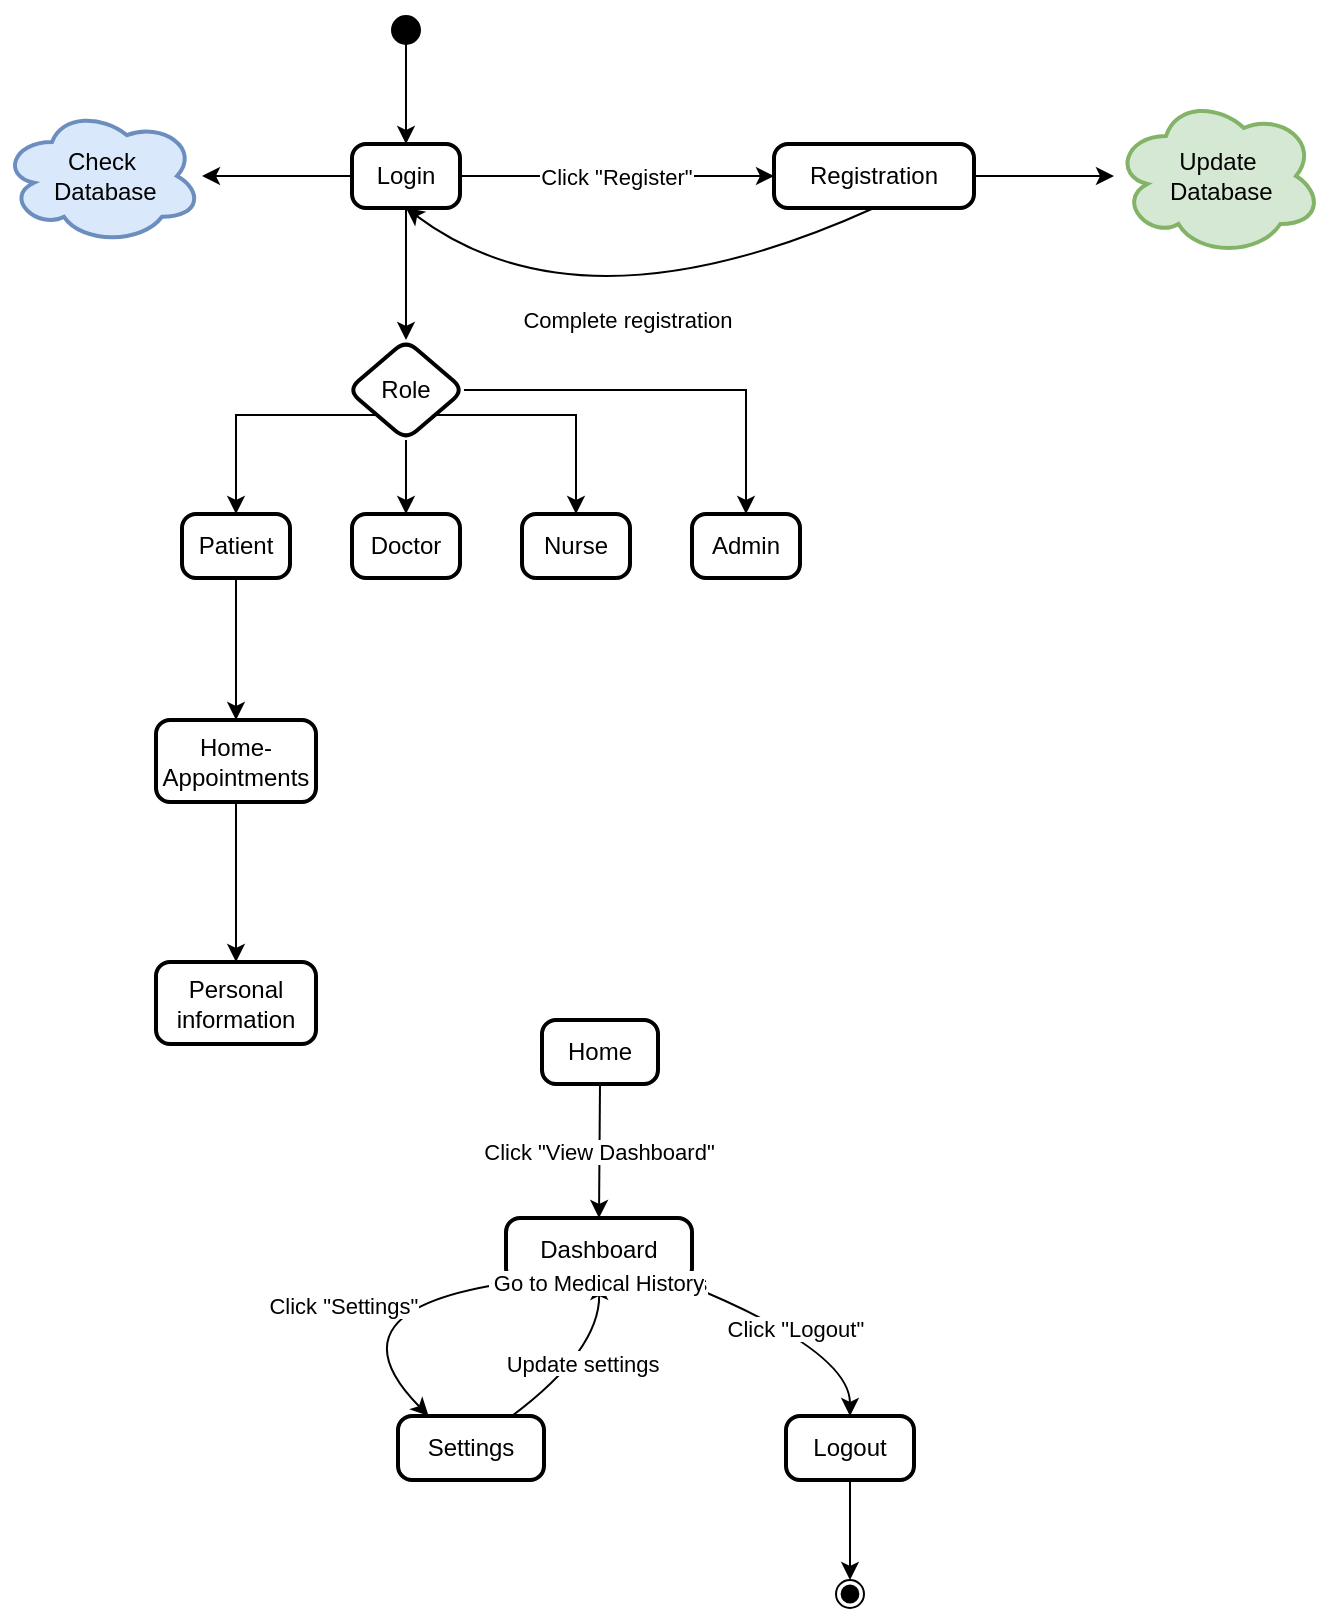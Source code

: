<mxfile version="24.7.8">
  <diagram name="Page-1" id="zRL74zq7FEmETSCUp07v">
    <mxGraphModel dx="1871" dy="579" grid="1" gridSize="10" guides="1" tooltips="1" connect="1" arrows="1" fold="1" page="1" pageScale="1" pageWidth="827" pageHeight="1169" math="0" shadow="0">
      <root>
        <mxCell id="0" />
        <mxCell id="1" parent="0" />
        <mxCell id="2" value="" style="ellipse;fillColor=strokeColor;" parent="1" vertex="1">
          <mxGeometry x="185" y="8" width="14" height="14" as="geometry" />
        </mxCell>
        <mxCell id="_JcfacN-wFYYgdNBl4f9-22" value="" style="edgeStyle=orthogonalEdgeStyle;rounded=0;orthogonalLoop=1;jettySize=auto;html=1;" edge="1" parent="1" source="3" target="_JcfacN-wFYYgdNBl4f9-21">
          <mxGeometry relative="1" as="geometry" />
        </mxCell>
        <mxCell id="_JcfacN-wFYYgdNBl4f9-41" value="" style="edgeStyle=orthogonalEdgeStyle;rounded=0;orthogonalLoop=1;jettySize=auto;html=1;" edge="1" parent="1" source="3" target="_JcfacN-wFYYgdNBl4f9-40">
          <mxGeometry relative="1" as="geometry" />
        </mxCell>
        <mxCell id="3" value="Login" style="rounded=1;absoluteArcSize=1;arcSize=14;whiteSpace=wrap;strokeWidth=2;" parent="1" vertex="1">
          <mxGeometry x="165" y="72" width="54" height="32" as="geometry" />
        </mxCell>
        <mxCell id="_JcfacN-wFYYgdNBl4f9-39" value="" style="edgeStyle=orthogonalEdgeStyle;rounded=0;orthogonalLoop=1;jettySize=auto;html=1;" edge="1" parent="1" source="4" target="_JcfacN-wFYYgdNBl4f9-38">
          <mxGeometry relative="1" as="geometry" />
        </mxCell>
        <mxCell id="4" value="Registration" style="rounded=1;absoluteArcSize=1;arcSize=14;whiteSpace=wrap;strokeWidth=2;" parent="1" vertex="1">
          <mxGeometry x="376" y="72" width="100" height="32" as="geometry" />
        </mxCell>
        <mxCell id="5" value="Home" style="rounded=1;absoluteArcSize=1;arcSize=14;whiteSpace=wrap;strokeWidth=2;" parent="1" vertex="1">
          <mxGeometry x="260" y="510" width="58" height="32" as="geometry" />
        </mxCell>
        <mxCell id="6" value="Dashboard" style="rounded=1;absoluteArcSize=1;arcSize=14;whiteSpace=wrap;strokeWidth=2;" parent="1" vertex="1">
          <mxGeometry x="242" y="609" width="93" height="32" as="geometry" />
        </mxCell>
        <mxCell id="7" value="Settings" style="rounded=1;absoluteArcSize=1;arcSize=14;whiteSpace=wrap;strokeWidth=2;" parent="1" vertex="1">
          <mxGeometry x="188" y="708" width="73" height="32" as="geometry" />
        </mxCell>
        <mxCell id="8" value="Logout" style="rounded=1;absoluteArcSize=1;arcSize=14;whiteSpace=wrap;strokeWidth=2;" parent="1" vertex="1">
          <mxGeometry x="382" y="708" width="64" height="32" as="geometry" />
        </mxCell>
        <mxCell id="9" value="" style="ellipse;shape=endState;fillColor=strokeColor;" parent="1" vertex="1">
          <mxGeometry x="407" y="790" width="14" height="14" as="geometry" />
        </mxCell>
        <mxCell id="10" value="" style="curved=1;startArrow=none;;exitX=0.49;exitY=1;entryX=0.5;entryY=0;" parent="1" source="2" target="3" edge="1">
          <mxGeometry relative="1" as="geometry">
            <Array as="points" />
          </mxGeometry>
        </mxCell>
        <mxCell id="11" value="Click &quot;Register&quot;" style="curved=1;startArrow=none;;exitX=1;exitY=0.5;entryX=0;entryY=0.5;exitDx=0;exitDy=0;entryDx=0;entryDy=0;" parent="1" source="3" target="4" edge="1">
          <mxGeometry relative="1" as="geometry">
            <Array as="points" />
          </mxGeometry>
        </mxCell>
        <mxCell id="12" value="Complete registration" style="curved=1;startArrow=none;;exitX=0.5;exitY=1;entryX=0.5;entryY=1;entryDx=0;entryDy=0;" parent="1" source="4" target="3" edge="1">
          <mxGeometry relative="1" as="geometry">
            <Array as="points">
              <mxPoint x="280" y="170" />
            </Array>
          </mxGeometry>
        </mxCell>
        <mxCell id="13" value="Click &quot;View Dashboard&quot;" style="curved=1;startArrow=none;;exitX=0.5;exitY=1;entryX=0.5;entryY=0;" parent="1" source="5" target="6" edge="1">
          <mxGeometry relative="1" as="geometry">
            <Array as="points" />
          </mxGeometry>
        </mxCell>
        <mxCell id="14" value="Click &quot;Settings&quot;" style="curved=1;startArrow=none;;exitX=0.05;exitY=1;entryX=0.21;entryY=0;" parent="1" source="6" target="7" edge="1">
          <mxGeometry relative="1" as="geometry">
            <Array as="points">
              <mxPoint x="150" y="654" />
            </Array>
          </mxGeometry>
        </mxCell>
        <mxCell id="15" value="Update settings" style="curved=1;startArrow=none;;exitX=0.78;exitY=0;entryX=0.5;entryY=1;" parent="1" source="7" target="6" edge="1">
          <mxGeometry relative="1" as="geometry">
            <Array as="points">
              <mxPoint x="289" y="675" />
            </Array>
          </mxGeometry>
        </mxCell>
        <mxCell id="16" value="Click &quot;Logout&quot;" style="curved=1;startArrow=none;;exitX=0.94;exitY=1;entryX=0.5;entryY=0;" parent="1" source="6" target="8" edge="1">
          <mxGeometry relative="1" as="geometry">
            <Array as="points">
              <mxPoint x="414" y="675" />
            </Array>
          </mxGeometry>
        </mxCell>
        <mxCell id="17" value="" style="curved=1;startArrow=none;;exitX=0.5;exitY=1;entryX=0.51;entryY=0;" parent="1" source="8" target="9" edge="1">
          <mxGeometry relative="1" as="geometry">
            <Array as="points" />
          </mxGeometry>
        </mxCell>
        <mxCell id="18" value="Go to Patient Records" style="curved=1;startArrow=none;;exitX=0.5;exitY=1;entryX=0.5;entryY=0;" parent="1" source="6" target="18" edge="1">
          <mxGeometry relative="1" as="geometry">
            <Array as="points" />
          </mxGeometry>
        </mxCell>
        <mxCell id="19" value="Go to Prescription" style="curved=1;startArrow=none;;exitX=0.5;exitY=1;entryX=0.5;entryY=0;" parent="1" source="18" target="19" edge="1">
          <mxGeometry relative="1" as="geometry">
            <Array as="points" />
          </mxGeometry>
        </mxCell>
        <mxCell id="20" value="Go to Medical History" style="curved=1;startArrow=none;;exitX=0.5;exitY=1;entryX=0.5;entryY=0;" parent="1" source="18" target="20" edge="1">
          <mxGeometry relative="1" as="geometry">
            <Array as="points" />
          </mxGeometry>
        </mxCell>
        <mxCell id="_JcfacN-wFYYgdNBl4f9-29" style="edgeStyle=orthogonalEdgeStyle;rounded=0;orthogonalLoop=1;jettySize=auto;html=1;exitX=0;exitY=1;exitDx=0;exitDy=0;entryX=0.5;entryY=0;entryDx=0;entryDy=0;" edge="1" parent="1" source="_JcfacN-wFYYgdNBl4f9-21" target="_JcfacN-wFYYgdNBl4f9-25">
          <mxGeometry relative="1" as="geometry" />
        </mxCell>
        <mxCell id="_JcfacN-wFYYgdNBl4f9-30" style="edgeStyle=orthogonalEdgeStyle;rounded=0;orthogonalLoop=1;jettySize=auto;html=1;exitX=0.5;exitY=1;exitDx=0;exitDy=0;entryX=0.5;entryY=0;entryDx=0;entryDy=0;" edge="1" parent="1" source="_JcfacN-wFYYgdNBl4f9-21" target="_JcfacN-wFYYgdNBl4f9-27">
          <mxGeometry relative="1" as="geometry" />
        </mxCell>
        <mxCell id="_JcfacN-wFYYgdNBl4f9-31" style="edgeStyle=orthogonalEdgeStyle;rounded=0;orthogonalLoop=1;jettySize=auto;html=1;exitX=1;exitY=1;exitDx=0;exitDy=0;entryX=0.5;entryY=0;entryDx=0;entryDy=0;" edge="1" parent="1" source="_JcfacN-wFYYgdNBl4f9-21" target="_JcfacN-wFYYgdNBl4f9-28">
          <mxGeometry relative="1" as="geometry" />
        </mxCell>
        <mxCell id="_JcfacN-wFYYgdNBl4f9-33" style="edgeStyle=orthogonalEdgeStyle;rounded=0;orthogonalLoop=1;jettySize=auto;html=1;exitX=1;exitY=0.5;exitDx=0;exitDy=0;entryX=0.5;entryY=0;entryDx=0;entryDy=0;" edge="1" parent="1" source="_JcfacN-wFYYgdNBl4f9-21" target="_JcfacN-wFYYgdNBl4f9-32">
          <mxGeometry relative="1" as="geometry" />
        </mxCell>
        <mxCell id="_JcfacN-wFYYgdNBl4f9-21" value="Role" style="rhombus;whiteSpace=wrap;html=1;rounded=1;arcSize=14;strokeWidth=2;" vertex="1" parent="1">
          <mxGeometry x="163" y="170" width="58" height="50" as="geometry" />
        </mxCell>
        <mxCell id="_JcfacN-wFYYgdNBl4f9-35" value="" style="edgeStyle=orthogonalEdgeStyle;rounded=0;orthogonalLoop=1;jettySize=auto;html=1;" edge="1" parent="1" source="_JcfacN-wFYYgdNBl4f9-25" target="_JcfacN-wFYYgdNBl4f9-34">
          <mxGeometry relative="1" as="geometry" />
        </mxCell>
        <mxCell id="_JcfacN-wFYYgdNBl4f9-25" value="Patient" style="rounded=1;absoluteArcSize=1;arcSize=14;whiteSpace=wrap;strokeWidth=2;" vertex="1" parent="1">
          <mxGeometry x="80" y="257" width="54" height="32" as="geometry" />
        </mxCell>
        <mxCell id="_JcfacN-wFYYgdNBl4f9-27" value="Doctor" style="rounded=1;absoluteArcSize=1;arcSize=14;whiteSpace=wrap;strokeWidth=2;" vertex="1" parent="1">
          <mxGeometry x="165" y="257" width="54" height="32" as="geometry" />
        </mxCell>
        <mxCell id="_JcfacN-wFYYgdNBl4f9-28" value="Nurse" style="rounded=1;absoluteArcSize=1;arcSize=14;whiteSpace=wrap;strokeWidth=2;" vertex="1" parent="1">
          <mxGeometry x="250" y="257" width="54" height="32" as="geometry" />
        </mxCell>
        <mxCell id="_JcfacN-wFYYgdNBl4f9-32" value="Admin" style="rounded=1;absoluteArcSize=1;arcSize=14;whiteSpace=wrap;strokeWidth=2;" vertex="1" parent="1">
          <mxGeometry x="335" y="257" width="54" height="32" as="geometry" />
        </mxCell>
        <mxCell id="_JcfacN-wFYYgdNBl4f9-37" value="" style="edgeStyle=orthogonalEdgeStyle;rounded=0;orthogonalLoop=1;jettySize=auto;html=1;" edge="1" parent="1" source="_JcfacN-wFYYgdNBl4f9-34" target="_JcfacN-wFYYgdNBl4f9-36">
          <mxGeometry relative="1" as="geometry" />
        </mxCell>
        <mxCell id="_JcfacN-wFYYgdNBl4f9-34" value="Home- Appointments" style="rounded=1;absoluteArcSize=1;arcSize=14;whiteSpace=wrap;strokeWidth=2;" vertex="1" parent="1">
          <mxGeometry x="67" y="360" width="80" height="41" as="geometry" />
        </mxCell>
        <mxCell id="_JcfacN-wFYYgdNBl4f9-36" value="Personal information" style="rounded=1;absoluteArcSize=1;arcSize=14;whiteSpace=wrap;strokeWidth=2;" vertex="1" parent="1">
          <mxGeometry x="67" y="481" width="80" height="41" as="geometry" />
        </mxCell>
        <mxCell id="_JcfacN-wFYYgdNBl4f9-38" value="Update&lt;div&gt;&amp;nbsp;Database&lt;/div&gt;" style="ellipse;shape=cloud;whiteSpace=wrap;html=1;rounded=1;arcSize=14;strokeWidth=2;fillColor=#d5e8d4;strokeColor=#82b366;" vertex="1" parent="1">
          <mxGeometry x="546" y="48" width="104" height="80" as="geometry" />
        </mxCell>
        <mxCell id="_JcfacN-wFYYgdNBl4f9-40" value="Check&lt;div&gt;&amp;nbsp;Database&lt;/div&gt;" style="ellipse;shape=cloud;whiteSpace=wrap;html=1;rounded=1;arcSize=14;strokeWidth=2;fillColor=#dae8fc;strokeColor=#6c8ebf;" vertex="1" parent="1">
          <mxGeometry x="-10" y="54" width="100" height="68" as="geometry" />
        </mxCell>
      </root>
    </mxGraphModel>
  </diagram>
</mxfile>
